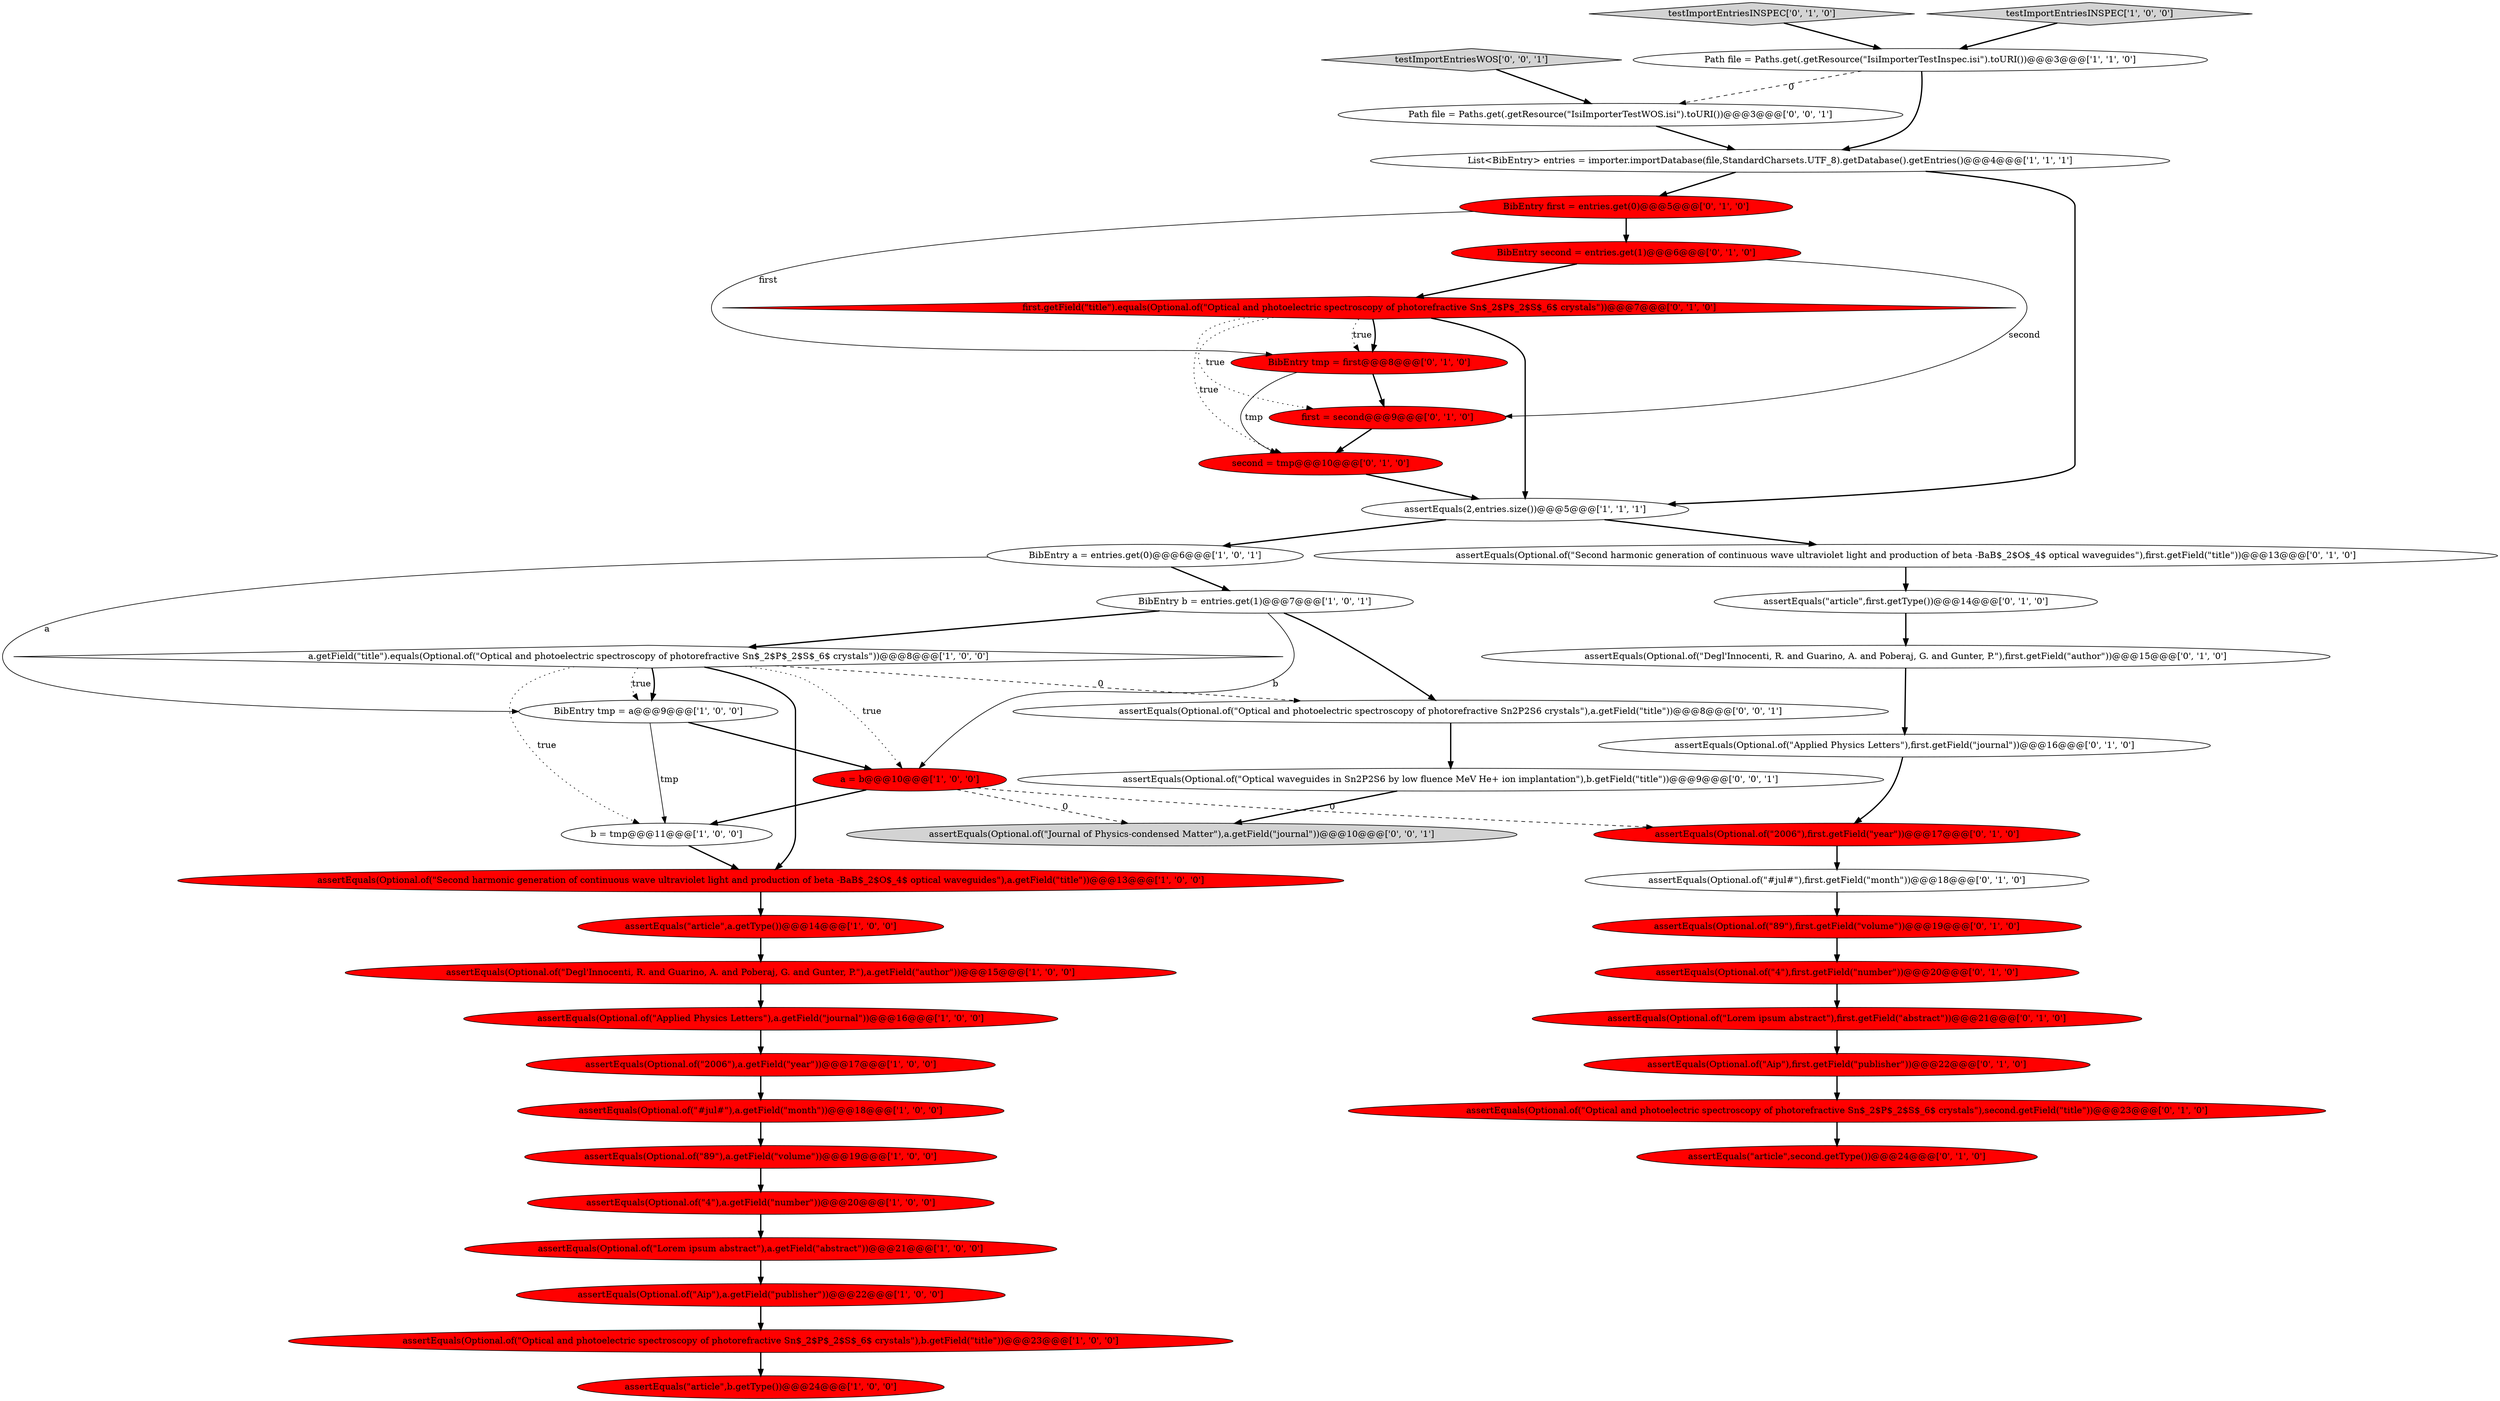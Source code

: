 digraph {
33 [style = filled, label = "BibEntry first = entries.get(0)@@@5@@@['0', '1', '0']", fillcolor = red, shape = ellipse image = "AAA1AAABBB2BBB"];
2 [style = filled, label = "assertEquals(Optional.of(\"Aip\"),a.getField(\"publisher\"))@@@22@@@['1', '0', '0']", fillcolor = red, shape = ellipse image = "AAA1AAABBB1BBB"];
27 [style = filled, label = "BibEntry tmp = first@@@8@@@['0', '1', '0']", fillcolor = red, shape = ellipse image = "AAA1AAABBB2BBB"];
11 [style = filled, label = "BibEntry b = entries.get(1)@@@7@@@['1', '0', '1']", fillcolor = white, shape = ellipse image = "AAA0AAABBB1BBB"];
36 [style = filled, label = "assertEquals(Optional.of(\"Optical and photoelectric spectroscopy of photorefractive Sn$_2$P$_2$S$_6$ crystals\"),second.getField(\"title\"))@@@23@@@['0', '1', '0']", fillcolor = red, shape = ellipse image = "AAA1AAABBB2BBB"];
17 [style = filled, label = "assertEquals(Optional.of(\"Lorem ipsum abstract\"),a.getField(\"abstract\"))@@@21@@@['1', '0', '0']", fillcolor = red, shape = ellipse image = "AAA1AAABBB1BBB"];
42 [style = filled, label = "Path file = Paths.get(.getResource(\"IsiImporterTestWOS.isi\").toURI())@@@3@@@['0', '0', '1']", fillcolor = white, shape = ellipse image = "AAA0AAABBB3BBB"];
40 [style = filled, label = "assertEquals(\"article\",first.getType())@@@14@@@['0', '1', '0']", fillcolor = white, shape = ellipse image = "AAA0AAABBB2BBB"];
43 [style = filled, label = "assertEquals(Optional.of(\"Journal of Physics-condensed Matter\"),a.getField(\"journal\"))@@@10@@@['0', '0', '1']", fillcolor = lightgray, shape = ellipse image = "AAA0AAABBB3BBB"];
37 [style = filled, label = "assertEquals(Optional.of(\"Aip\"),first.getField(\"publisher\"))@@@22@@@['0', '1', '0']", fillcolor = red, shape = ellipse image = "AAA1AAABBB2BBB"];
29 [style = filled, label = "assertEquals(Optional.of(\"4\"),first.getField(\"number\"))@@@20@@@['0', '1', '0']", fillcolor = red, shape = ellipse image = "AAA1AAABBB2BBB"];
30 [style = filled, label = "testImportEntriesINSPEC['0', '1', '0']", fillcolor = lightgray, shape = diamond image = "AAA0AAABBB2BBB"];
20 [style = filled, label = "assertEquals(\"article\",a.getType())@@@14@@@['1', '0', '0']", fillcolor = red, shape = ellipse image = "AAA1AAABBB1BBB"];
3 [style = filled, label = "a.getField(\"title\").equals(Optional.of(\"Optical and photoelectric spectroscopy of photorefractive Sn$_2$P$_2$S$_6$ crystals\"))@@@8@@@['1', '0', '0']", fillcolor = white, shape = diamond image = "AAA0AAABBB1BBB"];
24 [style = filled, label = "assertEquals(Optional.of(\"Lorem ipsum abstract\"),first.getField(\"abstract\"))@@@21@@@['0', '1', '0']", fillcolor = red, shape = ellipse image = "AAA1AAABBB2BBB"];
19 [style = filled, label = "b = tmp@@@11@@@['1', '0', '0']", fillcolor = white, shape = ellipse image = "AAA0AAABBB1BBB"];
15 [style = filled, label = "a = b@@@10@@@['1', '0', '0']", fillcolor = red, shape = ellipse image = "AAA1AAABBB1BBB"];
4 [style = filled, label = "assertEquals(Optional.of(\"#jul#\"),a.getField(\"month\"))@@@18@@@['1', '0', '0']", fillcolor = red, shape = ellipse image = "AAA1AAABBB1BBB"];
22 [style = filled, label = "first.getField(\"title\").equals(Optional.of(\"Optical and photoelectric spectroscopy of photorefractive Sn$_2$P$_2$S$_6$ crystals\"))@@@7@@@['0', '1', '0']", fillcolor = red, shape = diamond image = "AAA1AAABBB2BBB"];
6 [style = filled, label = "Path file = Paths.get(.getResource(\"IsiImporterTestInspec.isi\").toURI())@@@3@@@['1', '1', '0']", fillcolor = white, shape = ellipse image = "AAA0AAABBB1BBB"];
1 [style = filled, label = "assertEquals(Optional.of(\"2006\"),a.getField(\"year\"))@@@17@@@['1', '0', '0']", fillcolor = red, shape = ellipse image = "AAA1AAABBB1BBB"];
7 [style = filled, label = "assertEquals(Optional.of(\"Second harmonic generation of continuous wave ultraviolet light and production of beta -BaB$_2$O$_4$ optical waveguides\"),a.getField(\"title\"))@@@13@@@['1', '0', '0']", fillcolor = red, shape = ellipse image = "AAA1AAABBB1BBB"];
5 [style = filled, label = "assertEquals(2,entries.size())@@@5@@@['1', '1', '1']", fillcolor = white, shape = ellipse image = "AAA0AAABBB1BBB"];
34 [style = filled, label = "assertEquals(Optional.of(\"2006\"),first.getField(\"year\"))@@@17@@@['0', '1', '0']", fillcolor = red, shape = ellipse image = "AAA1AAABBB2BBB"];
41 [style = filled, label = "assertEquals(Optional.of(\"Optical waveguides in Sn2P2S6 by low fluence MeV He+ ion implantation\"),b.getField(\"title\"))@@@9@@@['0', '0', '1']", fillcolor = white, shape = ellipse image = "AAA0AAABBB3BBB"];
44 [style = filled, label = "testImportEntriesWOS['0', '0', '1']", fillcolor = lightgray, shape = diamond image = "AAA0AAABBB3BBB"];
38 [style = filled, label = "second = tmp@@@10@@@['0', '1', '0']", fillcolor = red, shape = ellipse image = "AAA1AAABBB2BBB"];
21 [style = filled, label = "assertEquals(Optional.of(\"Degl'Innocenti, R. and Guarino, A. and Poberaj, G. and Gunter, P.\"),a.getField(\"author\"))@@@15@@@['1', '0', '0']", fillcolor = red, shape = ellipse image = "AAA1AAABBB1BBB"];
13 [style = filled, label = "assertEquals(Optional.of(\"Optical and photoelectric spectroscopy of photorefractive Sn$_2$P$_2$S$_6$ crystals\"),b.getField(\"title\"))@@@23@@@['1', '0', '0']", fillcolor = red, shape = ellipse image = "AAA1AAABBB1BBB"];
18 [style = filled, label = "BibEntry tmp = a@@@9@@@['1', '0', '0']", fillcolor = white, shape = ellipse image = "AAA0AAABBB1BBB"];
12 [style = filled, label = "assertEquals(Optional.of(\"89\"),a.getField(\"volume\"))@@@19@@@['1', '0', '0']", fillcolor = red, shape = ellipse image = "AAA1AAABBB1BBB"];
0 [style = filled, label = "assertEquals(Optional.of(\"4\"),a.getField(\"number\"))@@@20@@@['1', '0', '0']", fillcolor = red, shape = ellipse image = "AAA1AAABBB1BBB"];
31 [style = filled, label = "first = second@@@9@@@['0', '1', '0']", fillcolor = red, shape = ellipse image = "AAA1AAABBB2BBB"];
9 [style = filled, label = "assertEquals(Optional.of(\"Applied Physics Letters\"),a.getField(\"journal\"))@@@16@@@['1', '0', '0']", fillcolor = red, shape = ellipse image = "AAA1AAABBB1BBB"];
35 [style = filled, label = "assertEquals(Optional.of(\"#jul#\"),first.getField(\"month\"))@@@18@@@['0', '1', '0']", fillcolor = white, shape = ellipse image = "AAA0AAABBB2BBB"];
8 [style = filled, label = "testImportEntriesINSPEC['1', '0', '0']", fillcolor = lightgray, shape = diamond image = "AAA0AAABBB1BBB"];
26 [style = filled, label = "assertEquals(Optional.of(\"89\"),first.getField(\"volume\"))@@@19@@@['0', '1', '0']", fillcolor = red, shape = ellipse image = "AAA1AAABBB2BBB"];
10 [style = filled, label = "assertEquals(\"article\",b.getType())@@@24@@@['1', '0', '0']", fillcolor = red, shape = ellipse image = "AAA1AAABBB1BBB"];
23 [style = filled, label = "assertEquals(Optional.of(\"Degl'Innocenti, R. and Guarino, A. and Poberaj, G. and Gunter, P.\"),first.getField(\"author\"))@@@15@@@['0', '1', '0']", fillcolor = white, shape = ellipse image = "AAA0AAABBB2BBB"];
16 [style = filled, label = "List<BibEntry> entries = importer.importDatabase(file,StandardCharsets.UTF_8).getDatabase().getEntries()@@@4@@@['1', '1', '1']", fillcolor = white, shape = ellipse image = "AAA0AAABBB1BBB"];
28 [style = filled, label = "assertEquals(\"article\",second.getType())@@@24@@@['0', '1', '0']", fillcolor = red, shape = ellipse image = "AAA1AAABBB2BBB"];
32 [style = filled, label = "assertEquals(Optional.of(\"Applied Physics Letters\"),first.getField(\"journal\"))@@@16@@@['0', '1', '0']", fillcolor = white, shape = ellipse image = "AAA0AAABBB2BBB"];
39 [style = filled, label = "assertEquals(Optional.of(\"Second harmonic generation of continuous wave ultraviolet light and production of beta -BaB$_2$O$_4$ optical waveguides\"),first.getField(\"title\"))@@@13@@@['0', '1', '0']", fillcolor = white, shape = ellipse image = "AAA0AAABBB2BBB"];
25 [style = filled, label = "BibEntry second = entries.get(1)@@@6@@@['0', '1', '0']", fillcolor = red, shape = ellipse image = "AAA1AAABBB2BBB"];
45 [style = filled, label = "assertEquals(Optional.of(\"Optical and photoelectric spectroscopy of photorefractive Sn2P2S6 crystals\"),a.getField(\"title\"))@@@8@@@['0', '0', '1']", fillcolor = white, shape = ellipse image = "AAA0AAABBB3BBB"];
14 [style = filled, label = "BibEntry a = entries.get(0)@@@6@@@['1', '0', '1']", fillcolor = white, shape = ellipse image = "AAA0AAABBB1BBB"];
45->41 [style = bold, label=""];
13->10 [style = bold, label=""];
38->5 [style = bold, label=""];
44->42 [style = bold, label=""];
1->4 [style = bold, label=""];
14->18 [style = solid, label="a"];
15->34 [style = dashed, label="0"];
33->27 [style = solid, label="first"];
37->36 [style = bold, label=""];
22->31 [style = dotted, label="true"];
25->22 [style = bold, label=""];
5->39 [style = bold, label=""];
0->17 [style = bold, label=""];
26->29 [style = bold, label=""];
18->15 [style = bold, label=""];
25->31 [style = solid, label="second"];
11->45 [style = bold, label=""];
36->28 [style = bold, label=""];
23->32 [style = bold, label=""];
42->16 [style = bold, label=""];
27->31 [style = bold, label=""];
18->19 [style = solid, label="tmp"];
15->43 [style = dashed, label="0"];
6->42 [style = dashed, label="0"];
8->6 [style = bold, label=""];
31->38 [style = bold, label=""];
32->34 [style = bold, label=""];
7->20 [style = bold, label=""];
5->14 [style = bold, label=""];
15->19 [style = bold, label=""];
30->6 [style = bold, label=""];
12->0 [style = bold, label=""];
22->5 [style = bold, label=""];
27->38 [style = solid, label="tmp"];
40->23 [style = bold, label=""];
2->13 [style = bold, label=""];
3->18 [style = bold, label=""];
20->21 [style = bold, label=""];
11->15 [style = solid, label="b"];
21->9 [style = bold, label=""];
3->19 [style = dotted, label="true"];
17->2 [style = bold, label=""];
22->27 [style = bold, label=""];
3->7 [style = bold, label=""];
11->3 [style = bold, label=""];
16->33 [style = bold, label=""];
6->16 [style = bold, label=""];
33->25 [style = bold, label=""];
39->40 [style = bold, label=""];
22->38 [style = dotted, label="true"];
3->18 [style = dotted, label="true"];
3->15 [style = dotted, label="true"];
22->27 [style = dotted, label="true"];
3->45 [style = dashed, label="0"];
24->37 [style = bold, label=""];
16->5 [style = bold, label=""];
4->12 [style = bold, label=""];
34->35 [style = bold, label=""];
9->1 [style = bold, label=""];
29->24 [style = bold, label=""];
14->11 [style = bold, label=""];
19->7 [style = bold, label=""];
35->26 [style = bold, label=""];
41->43 [style = bold, label=""];
}
